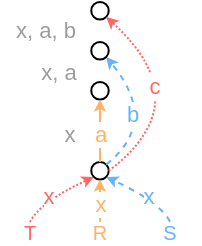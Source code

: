 <mxfile>
    <diagram id="IW0wSxrP3OtwqAu8rIJg" name="Page-1">
        <mxGraphModel dx="350" dy="265" grid="1" gridSize="10" guides="1" tooltips="1" connect="1" arrows="1" fold="1" page="1" pageScale="1" pageWidth="1100" pageHeight="850" math="0" shadow="0">
            <root>
                <mxCell id="0"/>
                <mxCell id="1" parent="0"/>
                <mxCell id="18" value="" style="ellipse;whiteSpace=wrap;html=1;aspect=fixed;" parent="1" vertex="1">
                    <mxGeometry x="295.62" y="290" width="8.75" height="8.75" as="geometry"/>
                </mxCell>
                <mxCell id="22" style="edgeStyle=none;html=1;exitX=0.5;exitY=0;exitDx=0;exitDy=0;entryX=0.5;entryY=1;entryDx=0;entryDy=0;strokeColor=#FFB366;endSize=3;" parent="1" source="24" target="18" edge="1">
                    <mxGeometry relative="1" as="geometry"/>
                </mxCell>
                <mxCell id="23" value="x" style="edgeLabel;html=1;align=center;verticalAlign=middle;resizable=0;points=[];fontColor=#FFB366;" parent="22" vertex="1" connectable="0">
                    <mxGeometry x="-0.109" relative="1" as="geometry">
                        <mxPoint as="offset"/>
                    </mxGeometry>
                </mxCell>
                <mxCell id="24" value="R" style="text;html=1;strokeColor=none;fillColor=none;align=center;verticalAlign=middle;whiteSpace=wrap;rounded=0;fontColor=#FFB366;fontSize=10;" parent="1" vertex="1">
                    <mxGeometry x="285" y="319.87" width="30" height="10.13" as="geometry"/>
                </mxCell>
                <mxCell id="25" value="S" style="text;html=1;strokeColor=none;fillColor=none;align=center;verticalAlign=middle;whiteSpace=wrap;rounded=0;fontColor=#66B2FF;fontSize=10;" parent="1" vertex="1">
                    <mxGeometry x="320" y="319.87" width="30" height="10.13" as="geometry"/>
                </mxCell>
                <mxCell id="26" value="T" style="text;html=1;strokeColor=none;fillColor=none;align=center;verticalAlign=middle;whiteSpace=wrap;rounded=0;fontColor=#FF6666;fontSize=10;" parent="1" vertex="1">
                    <mxGeometry x="250" y="320" width="30" height="10" as="geometry"/>
                </mxCell>
                <mxCell id="27" value="" style="curved=1;endArrow=classic;html=1;exitX=0.5;exitY=0;exitDx=0;exitDy=0;entryX=1;entryY=1;entryDx=0;entryDy=0;strokeColor=#66B2FF;dashed=1;endSize=3;" parent="1" source="25" target="18" edge="1">
                    <mxGeometry width="50" height="50" relative="1" as="geometry">
                        <mxPoint x="290" y="299.87" as="sourcePoint"/>
                        <mxPoint x="340" y="249.87" as="targetPoint"/>
                        <Array as="points">
                            <mxPoint x="330" y="310"/>
                        </Array>
                    </mxGeometry>
                </mxCell>
                <mxCell id="28" value="x" style="edgeLabel;html=1;align=center;verticalAlign=middle;resizable=0;points=[];fontColor=#66B2FF;" parent="27" vertex="1" connectable="0">
                    <mxGeometry x="-0.28" y="5" relative="1" as="geometry">
                        <mxPoint x="-1" y="-6" as="offset"/>
                    </mxGeometry>
                </mxCell>
                <mxCell id="29" value="" style="curved=1;endArrow=classic;html=1;exitX=0.5;exitY=0;exitDx=0;exitDy=0;entryX=0;entryY=1;entryDx=0;entryDy=0;strokeColor=#FF6666;dashed=1;dashPattern=1 1;endSize=3;" parent="1" source="26" target="18" edge="1">
                    <mxGeometry width="50" height="50" relative="1" as="geometry">
                        <mxPoint x="270" y="310" as="sourcePoint"/>
                        <mxPoint x="300" y="240" as="targetPoint"/>
                        <Array as="points">
                            <mxPoint x="270" y="310"/>
                        </Array>
                    </mxGeometry>
                </mxCell>
                <mxCell id="30" value="x" style="edgeLabel;html=1;align=center;verticalAlign=middle;resizable=0;points=[];fontColor=#FF6666;" parent="29" vertex="1" connectable="0">
                    <mxGeometry x="-0.007" y="-4" relative="1" as="geometry">
                        <mxPoint x="-6" y="-3" as="offset"/>
                    </mxGeometry>
                </mxCell>
                <mxCell id="31" value="" style="curved=1;endArrow=classic;html=1;entryX=1;entryY=1;entryDx=0;entryDy=0;strokeColor=#66B2FF;dashed=1;endSize=3;exitX=1;exitY=0;exitDx=0;exitDy=0;" parent="1" source="18" target="43" edge="1">
                    <mxGeometry width="50" height="50" relative="1" as="geometry">
                        <mxPoint x="330" y="240" as="sourcePoint"/>
                        <mxPoint x="303.536" y="238.536" as="targetPoint"/>
                        <Array as="points">
                            <mxPoint x="330" y="270"/>
                        </Array>
                    </mxGeometry>
                </mxCell>
                <mxCell id="32" value="b" style="edgeLabel;html=1;align=center;verticalAlign=middle;resizable=0;points=[];fontColor=#66B2FF;" parent="31" vertex="1" connectable="0">
                    <mxGeometry x="0.568" y="2" relative="1" as="geometry">
                        <mxPoint x="4" y="14" as="offset"/>
                    </mxGeometry>
                </mxCell>
                <mxCell id="36" value="" style="ellipse;whiteSpace=wrap;html=1;aspect=fixed;" parent="1" vertex="1">
                    <mxGeometry x="295.62" y="250" width="8.75" height="8.75" as="geometry"/>
                </mxCell>
                <mxCell id="37" value="" style="ellipse;whiteSpace=wrap;html=1;aspect=fixed;" parent="1" vertex="1">
                    <mxGeometry x="295.62" y="210" width="8.75" height="8.75" as="geometry"/>
                </mxCell>
                <mxCell id="38" style="edgeStyle=none;html=1;exitX=0.5;exitY=0;exitDx=0;exitDy=0;entryX=0.5;entryY=1;entryDx=0;entryDy=0;strokeColor=#FFB366;endSize=3;" parent="1" source="18" target="36" edge="1">
                    <mxGeometry relative="1" as="geometry">
                        <mxPoint x="310" y="329.87" as="sourcePoint"/>
                        <mxPoint x="310.005" y="294.37" as="targetPoint"/>
                    </mxGeometry>
                </mxCell>
                <mxCell id="39" value="a" style="edgeLabel;html=1;align=center;verticalAlign=middle;resizable=0;points=[];fontColor=#FFB366;" parent="38" vertex="1" connectable="0">
                    <mxGeometry x="-0.109" relative="1" as="geometry">
                        <mxPoint as="offset"/>
                    </mxGeometry>
                </mxCell>
                <mxCell id="41" value="" style="curved=1;endArrow=classic;html=1;exitX=1;exitY=0.5;exitDx=0;exitDy=0;entryX=1;entryY=1;entryDx=0;entryDy=0;strokeColor=#FF6666;dashed=1;dashPattern=1 1;endSize=3;" parent="1" source="18" target="37" edge="1">
                    <mxGeometry width="50" height="50" relative="1" as="geometry">
                        <mxPoint x="275" y="330" as="sourcePoint"/>
                        <mxPoint x="306.901" y="307.469" as="targetPoint"/>
                        <Array as="points">
                            <mxPoint x="350" y="260"/>
                        </Array>
                    </mxGeometry>
                </mxCell>
                <mxCell id="42" value="c" style="edgeLabel;html=1;align=center;verticalAlign=middle;resizable=0;points=[];fontColor=#FF6666;" parent="41" vertex="1" connectable="0">
                    <mxGeometry x="-0.007" y="-4" relative="1" as="geometry">
                        <mxPoint x="-24" y="-3" as="offset"/>
                    </mxGeometry>
                </mxCell>
                <mxCell id="43" value="" style="ellipse;whiteSpace=wrap;html=1;aspect=fixed;" parent="1" vertex="1">
                    <mxGeometry x="295.62" y="230" width="8.75" height="8.75" as="geometry"/>
                </mxCell>
                <mxCell id="44" value="x" style="text;html=1;strokeColor=none;fillColor=none;align=center;verticalAlign=middle;whiteSpace=wrap;rounded=0;fontSize=11;fontColor=#9C9C9C;" vertex="1" parent="1">
                    <mxGeometry x="275" y="272" width="20" height="8" as="geometry"/>
                </mxCell>
                <mxCell id="45" value="x, a" style="text;html=1;strokeColor=none;fillColor=none;align=center;verticalAlign=middle;whiteSpace=wrap;rounded=0;fontSize=11;fontColor=#9C9C9C;" vertex="1" parent="1">
                    <mxGeometry x="265" y="241" width="29" height="8" as="geometry"/>
                </mxCell>
                <mxCell id="46" value="x, a, b" style="text;html=1;strokeColor=none;fillColor=none;align=center;verticalAlign=middle;whiteSpace=wrap;rounded=0;fontSize=11;fontColor=#9C9C9C;" vertex="1" parent="1">
                    <mxGeometry x="253" y="219.75" width="40" height="8" as="geometry"/>
                </mxCell>
            </root>
        </mxGraphModel>
    </diagram>
</mxfile>